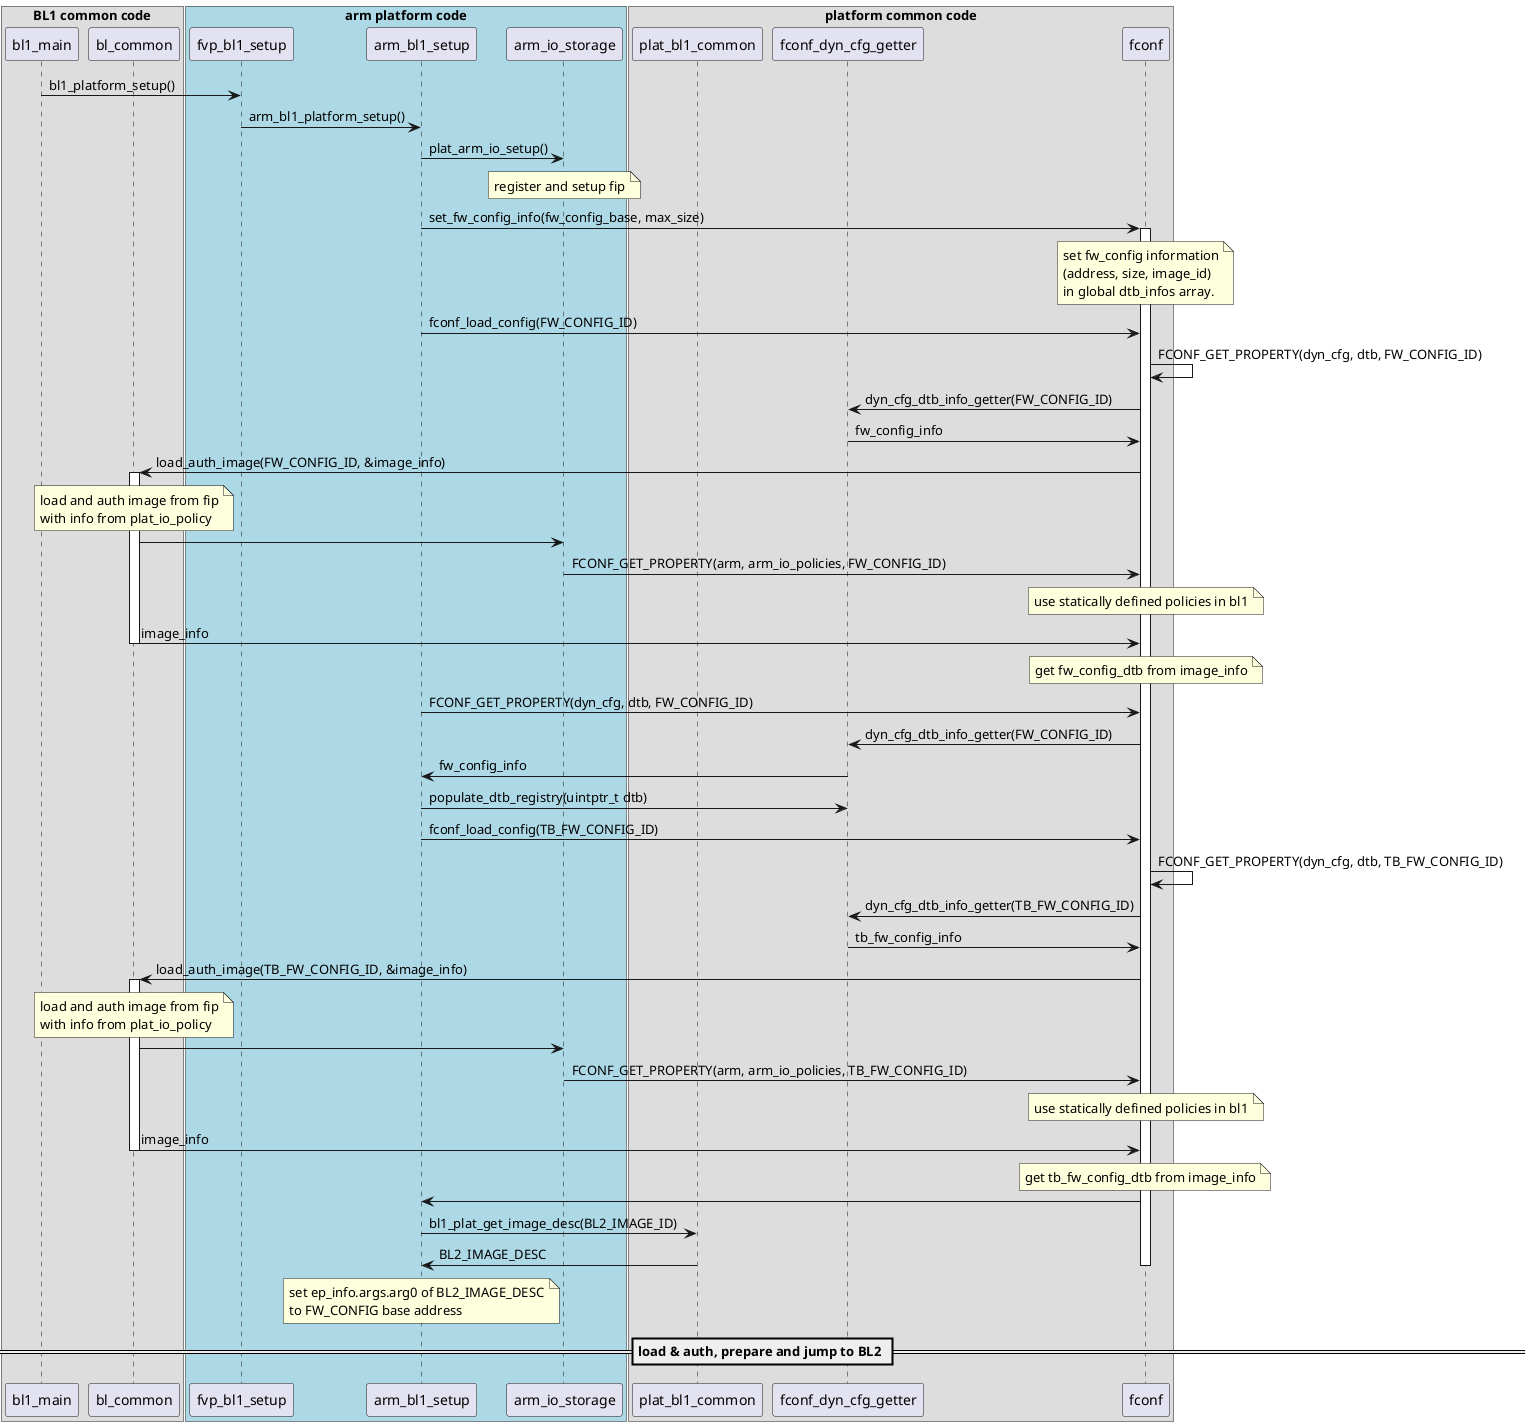@startuml

box "BL1 common code"
	participant bl1_main
	participant bl_common
end box

box "arm platform code" #LightBlue
	participant fvp_bl1_setup
	participant arm_bl1_setup
	participant arm_io_storage
end box

box "platform common code"
	participant plat_bl1_common
	participant fconf_dyn_cfg_getter
	participant fconf
end box

bl1_main -> fvp_bl1_setup : bl1_platform_setup()
fvp_bl1_setup -> arm_bl1_setup : arm_bl1_platform_setup()
arm_bl1_setup -> arm_io_storage : plat_arm_io_setup()
note over arm_io_storage : register and setup fip
arm_bl1_setup -> fconf : set_fw_config_info(fw_config_base, max_size)
note over fconf
	set fw_config information
	(address, size, image_id)
	in global dtb_infos array.
end note
activate fconf
	arm_bl1_setup -> fconf : fconf_load_config(FW_CONFIG_ID)
	fconf -> fconf : FCONF_GET_PROPERTY(dyn_cfg, dtb, FW_CONFIG_ID)
	fconf -> fconf_dyn_cfg_getter: dyn_cfg_dtb_info_getter(FW_CONFIG_ID)
	fconf_dyn_cfg_getter -> fconf: fw_config_info
	fconf -> bl_common : load_auth_image(FW_CONFIG_ID, &image_info)
	activate bl_common
	note over bl_common
		load and auth image from fip
		with info from plat_io_policy
	end note
	bl_common -> arm_io_storage
	arm_io_storage -> fconf: FCONF_GET_PROPERTY(arm, arm_io_policies, FW_CONFIG_ID)
	note over fconf: use statically defined policies in bl1
	fconf <- bl_common : image_info
	deactivate bl_common
	note over fconf : get fw_config_dtb from image_info
	arm_bl1_setup -> fconf: FCONF_GET_PROPERTY(dyn_cfg, dtb, FW_CONFIG_ID)
	fconf -> fconf_dyn_cfg_getter: dyn_cfg_dtb_info_getter(FW_CONFIG_ID)
	fconf_dyn_cfg_getter -> arm_bl1_setup: fw_config_info
	arm_bl1_setup -> fconf_dyn_cfg_getter: populate_dtb_registry(uintptr_t dtb)
	arm_bl1_setup -> fconf: fconf_load_config(TB_FW_CONFIG_ID)
	fconf -> fconf : FCONF_GET_PROPERTY(dyn_cfg, dtb, TB_FW_CONFIG_ID)
	fconf -> fconf_dyn_cfg_getter: dyn_cfg_dtb_info_getter(TB_FW_CONFIG_ID)
	fconf_dyn_cfg_getter -> fconf: tb_fw_config_info
	fconf -> bl_common : load_auth_image(TB_FW_CONFIG_ID, &image_info)
	activate bl_common
	note over bl_common
		load and auth image from fip
		with info from plat_io_policy
	end note
	bl_common -> arm_io_storage
	arm_io_storage -> fconf: FCONF_GET_PROPERTY(arm, arm_io_policies, TB_FW_CONFIG_ID)
	note over fconf: use statically defined policies in bl1
	fconf <- bl_common : image_info
	deactivate bl_common
	note over fconf : get tb_fw_config_dtb from image_info
	fconf -> arm_bl1_setup
	arm_bl1_setup -> plat_bl1_common : bl1_plat_get_image_desc(BL2_IMAGE_ID)
	arm_bl1_setup <- plat_bl1_common : BL2_IMAGE_DESC
	note over arm_bl1_setup
	set ep_info.args.arg0 of BL2_IMAGE_DESC
	to FW_CONFIG base address
	end note
deactivate fconf

== load & auth, prepare and jump to BL2 ==

@enduml
